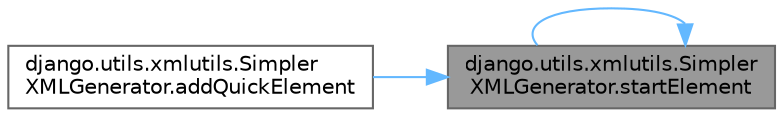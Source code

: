 digraph "django.utils.xmlutils.SimplerXMLGenerator.startElement"
{
 // LATEX_PDF_SIZE
  bgcolor="transparent";
  edge [fontname=Helvetica,fontsize=10,labelfontname=Helvetica,labelfontsize=10];
  node [fontname=Helvetica,fontsize=10,shape=box,height=0.2,width=0.4];
  rankdir="RL";
  Node1 [id="Node000001",label="django.utils.xmlutils.Simpler\lXMLGenerator.startElement",height=0.2,width=0.4,color="gray40", fillcolor="grey60", style="filled", fontcolor="black",tooltip=" "];
  Node1 -> Node2 [id="edge1_Node000001_Node000002",dir="back",color="steelblue1",style="solid",tooltip=" "];
  Node2 [id="Node000002",label="django.utils.xmlutils.Simpler\lXMLGenerator.addQuickElement",height=0.2,width=0.4,color="grey40", fillcolor="white", style="filled",URL="$classdjango_1_1utils_1_1xmlutils_1_1_simpler_x_m_l_generator.html#a60a064b247ea82a1288cef87da80ec72",tooltip=" "];
  Node1 -> Node1 [id="edge2_Node000001_Node000001",dir="back",color="steelblue1",style="solid",tooltip=" "];
}
